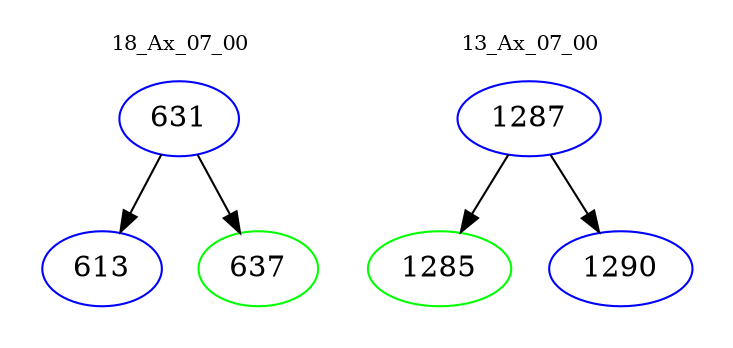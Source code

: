 digraph{
subgraph cluster_0 {
color = white
label = "18_Ax_07_00";
fontsize=10;
T0_631 [label="631", color="blue"]
T0_631 -> T0_613 [color="black"]
T0_613 [label="613", color="blue"]
T0_631 -> T0_637 [color="black"]
T0_637 [label="637", color="green"]
}
subgraph cluster_1 {
color = white
label = "13_Ax_07_00";
fontsize=10;
T1_1287 [label="1287", color="blue"]
T1_1287 -> T1_1285 [color="black"]
T1_1285 [label="1285", color="green"]
T1_1287 -> T1_1290 [color="black"]
T1_1290 [label="1290", color="blue"]
}
}
